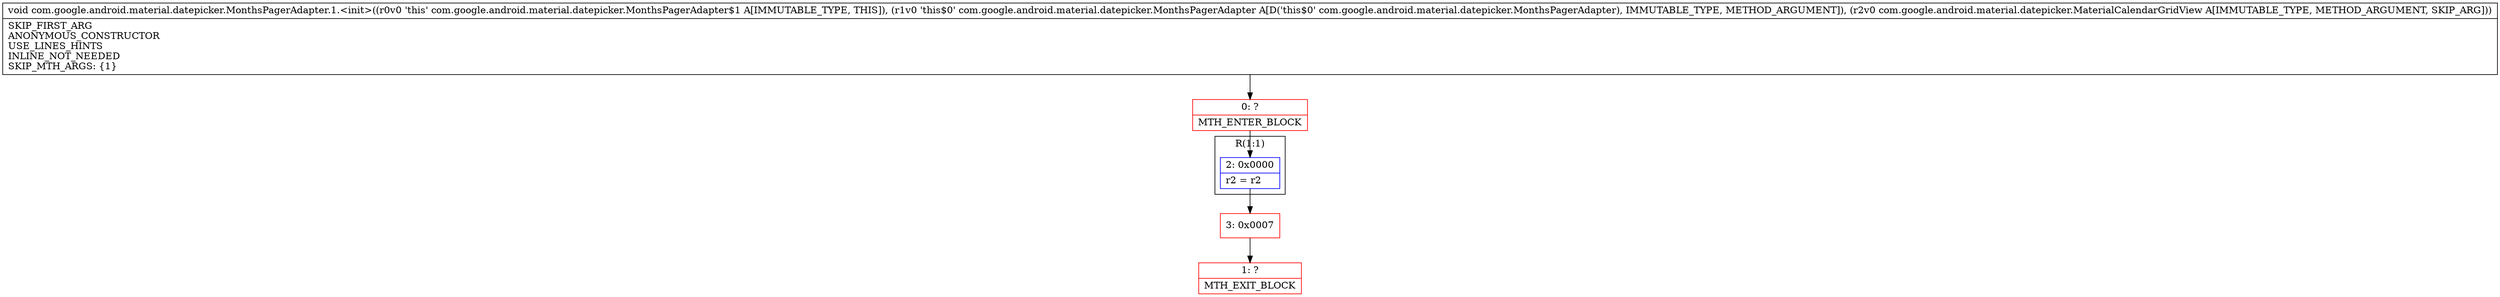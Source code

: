 digraph "CFG forcom.google.android.material.datepicker.MonthsPagerAdapter.1.\<init\>(Lcom\/google\/android\/material\/datepicker\/MonthsPagerAdapter;Lcom\/google\/android\/material\/datepicker\/MaterialCalendarGridView;)V" {
subgraph cluster_Region_2012709370 {
label = "R(1:1)";
node [shape=record,color=blue];
Node_2 [shape=record,label="{2\:\ 0x0000|r2 = r2\l}"];
}
Node_0 [shape=record,color=red,label="{0\:\ ?|MTH_ENTER_BLOCK\l}"];
Node_3 [shape=record,color=red,label="{3\:\ 0x0007}"];
Node_1 [shape=record,color=red,label="{1\:\ ?|MTH_EXIT_BLOCK\l}"];
MethodNode[shape=record,label="{void com.google.android.material.datepicker.MonthsPagerAdapter.1.\<init\>((r0v0 'this' com.google.android.material.datepicker.MonthsPagerAdapter$1 A[IMMUTABLE_TYPE, THIS]), (r1v0 'this$0' com.google.android.material.datepicker.MonthsPagerAdapter A[D('this$0' com.google.android.material.datepicker.MonthsPagerAdapter), IMMUTABLE_TYPE, METHOD_ARGUMENT]), (r2v0 com.google.android.material.datepicker.MaterialCalendarGridView A[IMMUTABLE_TYPE, METHOD_ARGUMENT, SKIP_ARG]))  | SKIP_FIRST_ARG\lANONYMOUS_CONSTRUCTOR\lUSE_LINES_HINTS\lINLINE_NOT_NEEDED\lSKIP_MTH_ARGS: \{1\}\l}"];
MethodNode -> Node_0;Node_2 -> Node_3;
Node_0 -> Node_2;
Node_3 -> Node_1;
}

